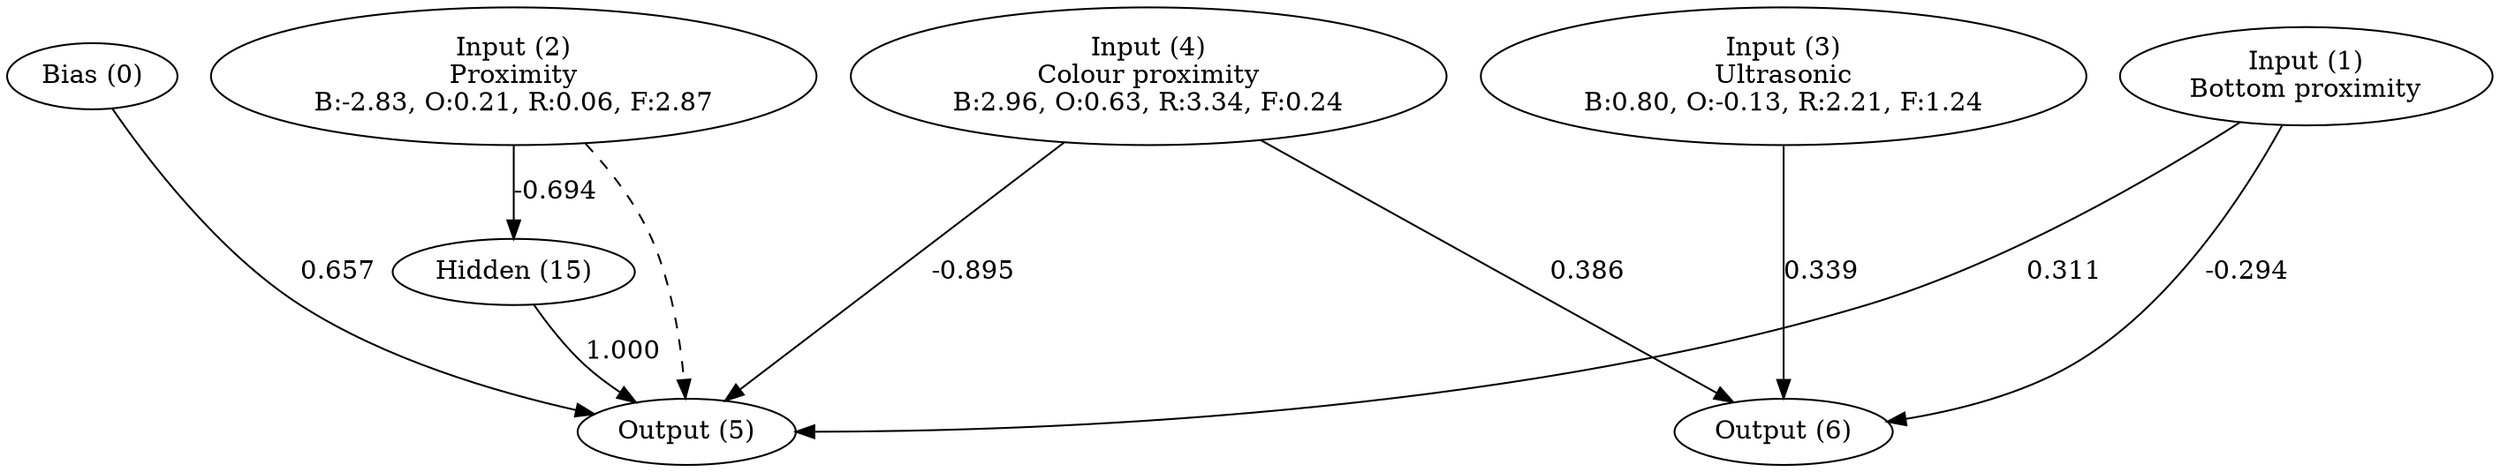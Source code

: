 digraph G {
  0 [ label="Bias (0)" ];
  1 [ label="Input (1)\nBottom proximity" ];
  2 [ label="Input (2)\nProximity\nB:-2.83, O:0.21, R:0.06, F:2.87" ];
  3 [ label="Input (3)\nUltrasonic\nB:0.80, O:-0.13, R:2.21, F:1.24" ];
  4 [ label="Input (4)\nColour proximity\nB:2.96, O:0.63, R:3.34, F:0.24" ];
  5 [ label="Output (5)" ];
  6 [ label="Output (6)" ];
  15 [ label="Hidden (15)" ];
  { rank=same 0 1 2 3 4 }
  { rank=same 5 6 }
  0 -> 5 [ label="0.657" ];
  1 -> 5 [ label="0.311" ];
  1 -> 6 [ label="-0.294" ];
  2 -> 5 [ style="dashed" ];
  3 -> 6 [ label="0.339" ];
  4 -> 5 [ label="-0.895" ];
  4 -> 6 [ label="0.386" ];
  2 -> 15 [ label="-0.694" ];
  15 -> 5 [ label="1.000" ];
}
